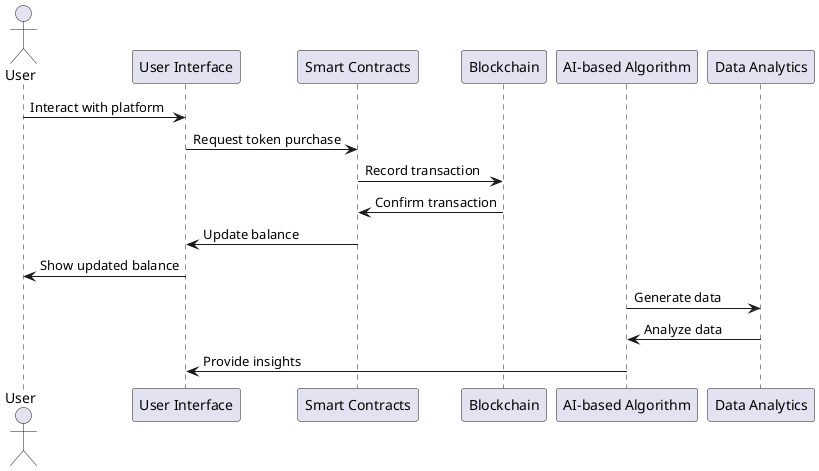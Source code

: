 @startuml

actor User
participant "User Interface" as UI
participant "Smart Contracts" as SC
participant Blockchain
participant "AI-based Algorithm" as AI
participant "Data Analytics" as DA

User -> UI : Interact with platform
UI -> SC : Request token purchase
SC -> Blockchain : Record transaction
Blockchain -> SC : Confirm transaction
SC -> UI : Update balance
UI -> User : Show updated balance

AI -> DA : Generate data
DA -> AI : Analyze data
AI -> UI : Provide insights

@enduml

